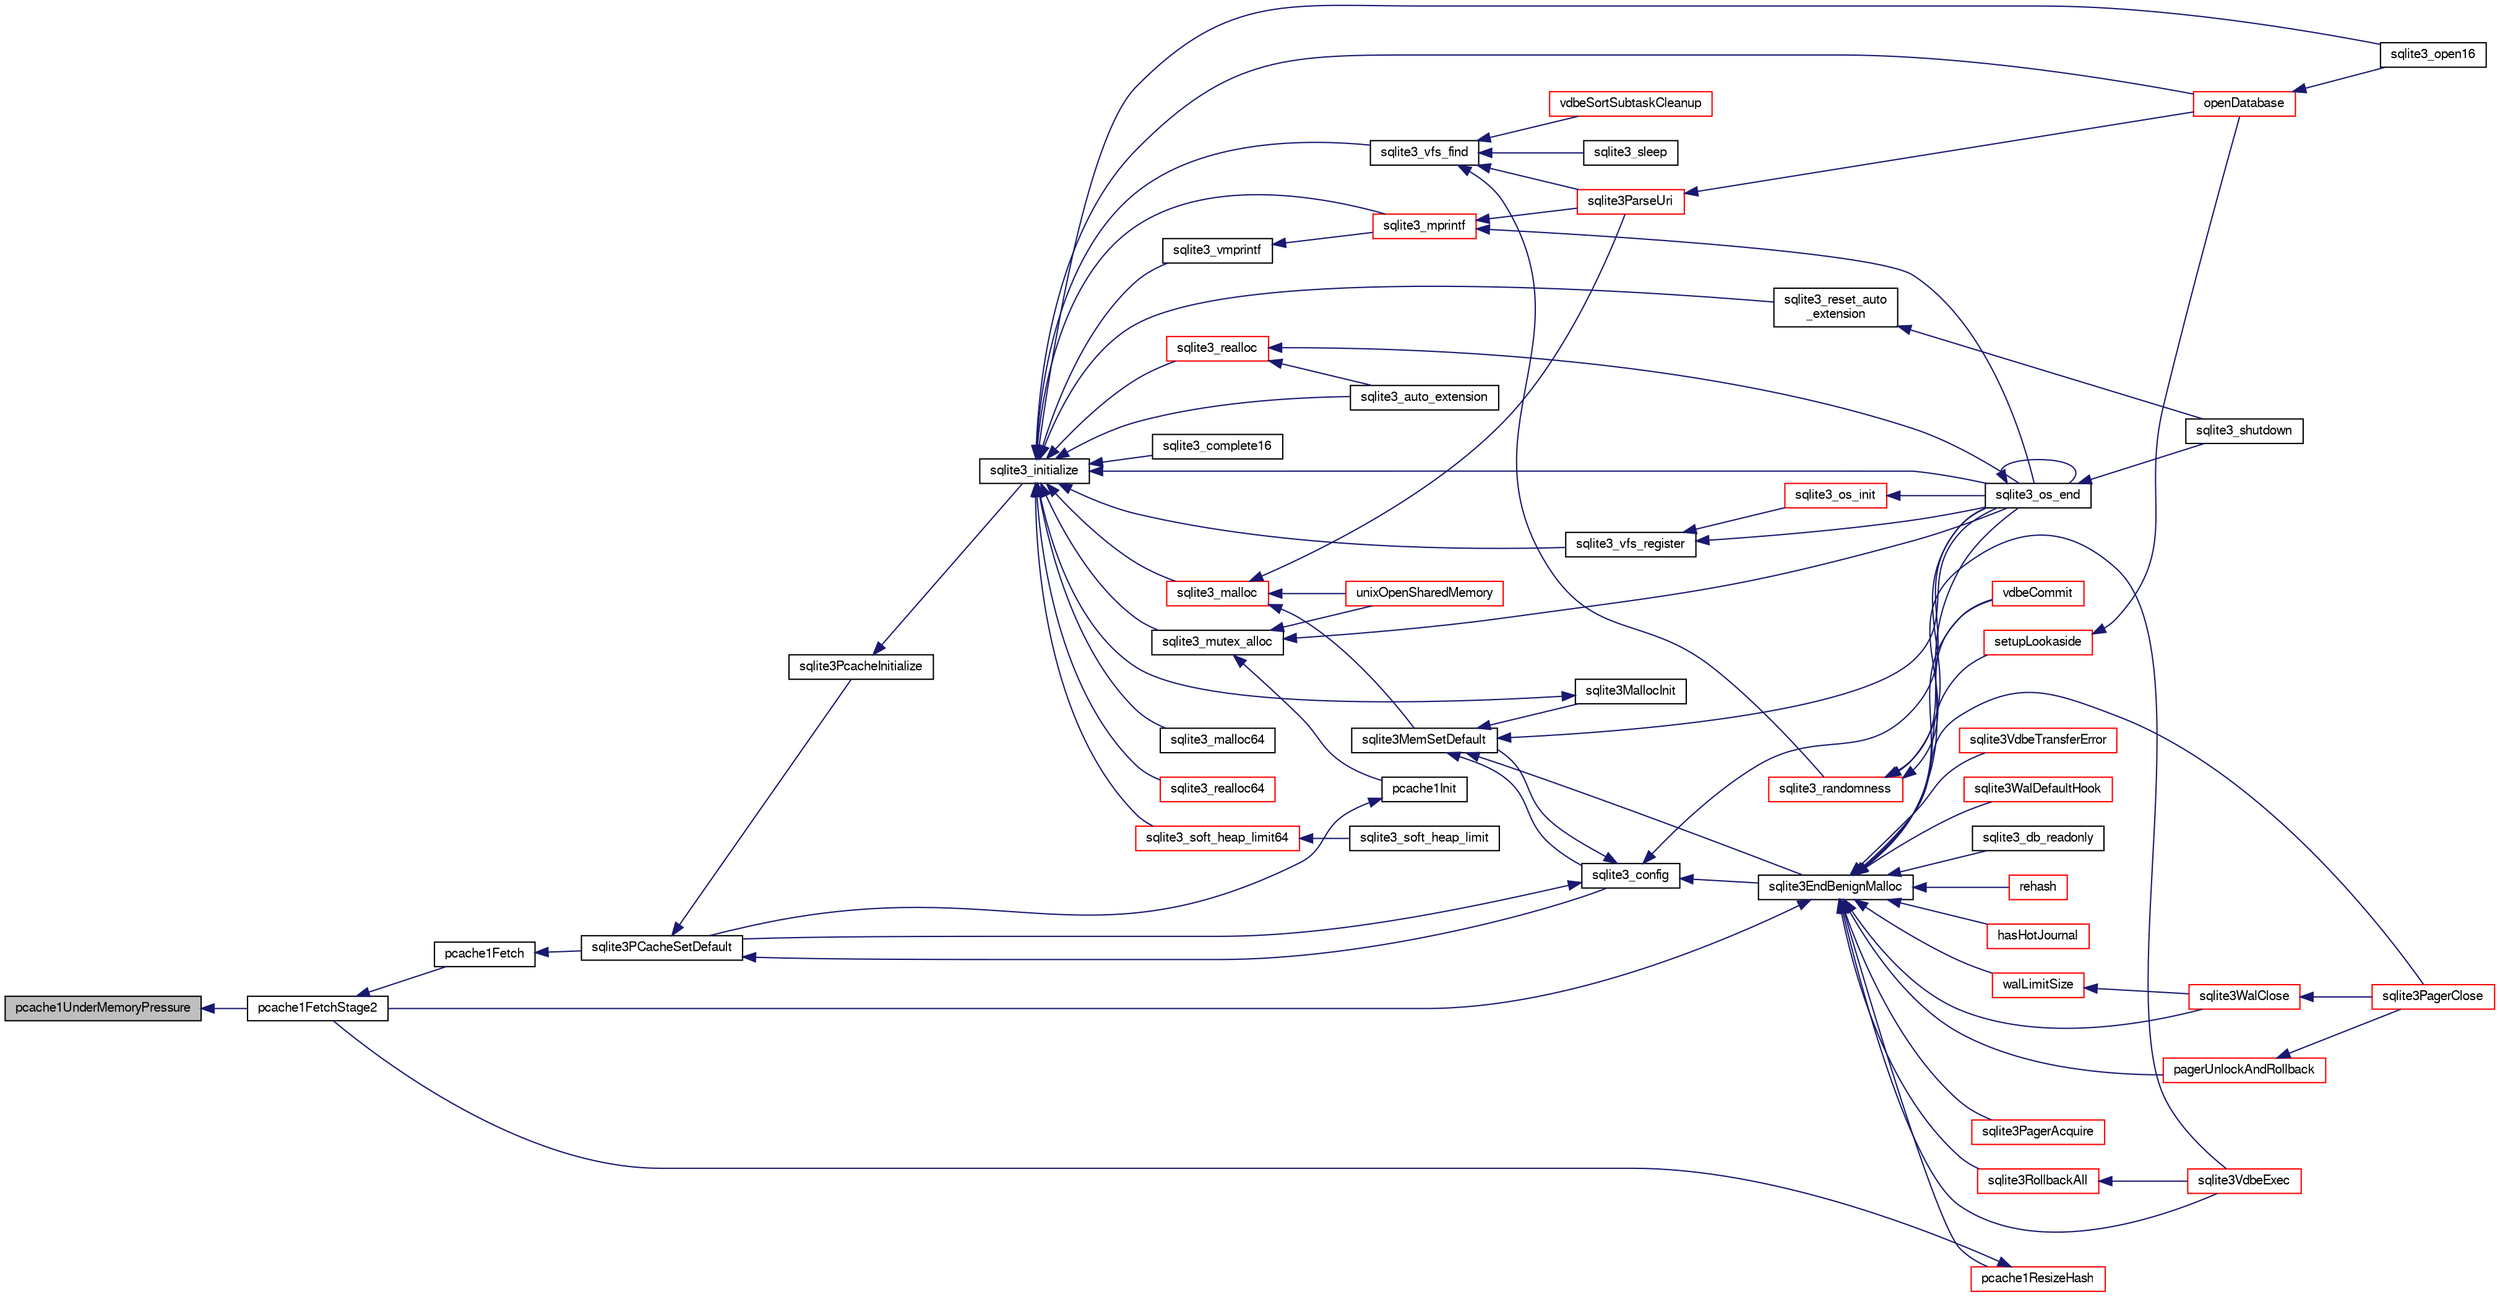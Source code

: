 digraph "pcache1UnderMemoryPressure"
{
  edge [fontname="FreeSans",fontsize="10",labelfontname="FreeSans",labelfontsize="10"];
  node [fontname="FreeSans",fontsize="10",shape=record];
  rankdir="LR";
  Node235683 [label="pcache1UnderMemoryPressure",height=0.2,width=0.4,color="black", fillcolor="grey75", style="filled", fontcolor="black"];
  Node235683 -> Node235684 [dir="back",color="midnightblue",fontsize="10",style="solid",fontname="FreeSans"];
  Node235684 [label="pcache1FetchStage2",height=0.2,width=0.4,color="black", fillcolor="white", style="filled",URL="$sqlite3_8c.html#a30a4ee80ec88f9eb4ade1424d99585b5"];
  Node235684 -> Node235685 [dir="back",color="midnightblue",fontsize="10",style="solid",fontname="FreeSans"];
  Node235685 [label="pcache1Fetch",height=0.2,width=0.4,color="black", fillcolor="white", style="filled",URL="$sqlite3_8c.html#a745bc37e2a945b10e6b23a6fe6c35411"];
  Node235685 -> Node235686 [dir="back",color="midnightblue",fontsize="10",style="solid",fontname="FreeSans"];
  Node235686 [label="sqlite3PCacheSetDefault",height=0.2,width=0.4,color="black", fillcolor="white", style="filled",URL="$sqlite3_8c.html#a91974afe7709a742451438556ee0c70c"];
  Node235686 -> Node235687 [dir="back",color="midnightblue",fontsize="10",style="solid",fontname="FreeSans"];
  Node235687 [label="sqlite3PcacheInitialize",height=0.2,width=0.4,color="black", fillcolor="white", style="filled",URL="$sqlite3_8c.html#a2902c61ddc88bea002c4d69fe4052b1f"];
  Node235687 -> Node235688 [dir="back",color="midnightblue",fontsize="10",style="solid",fontname="FreeSans"];
  Node235688 [label="sqlite3_initialize",height=0.2,width=0.4,color="black", fillcolor="white", style="filled",URL="$sqlite3_8h.html#ab0c0ee2d5d4cf8b28e9572296a8861df"];
  Node235688 -> Node235689 [dir="back",color="midnightblue",fontsize="10",style="solid",fontname="FreeSans"];
  Node235689 [label="sqlite3_vfs_find",height=0.2,width=0.4,color="black", fillcolor="white", style="filled",URL="$sqlite3_8h.html#ac201a26de3dfa1d6deb8069eb8d95627"];
  Node235689 -> Node235690 [dir="back",color="midnightblue",fontsize="10",style="solid",fontname="FreeSans"];
  Node235690 [label="sqlite3_randomness",height=0.2,width=0.4,color="red", fillcolor="white", style="filled",URL="$sqlite3_8h.html#aa452ad88657d4606e137b09c4e9315c7"];
  Node235690 -> Node235695 [dir="back",color="midnightblue",fontsize="10",style="solid",fontname="FreeSans"];
  Node235695 [label="sqlite3_os_end",height=0.2,width=0.4,color="black", fillcolor="white", style="filled",URL="$sqlite3_8h.html#a2288c95881ecca13d994e42b6a958906"];
  Node235695 -> Node235695 [dir="back",color="midnightblue",fontsize="10",style="solid",fontname="FreeSans"];
  Node235695 -> Node235696 [dir="back",color="midnightblue",fontsize="10",style="solid",fontname="FreeSans"];
  Node235696 [label="sqlite3_shutdown",height=0.2,width=0.4,color="black", fillcolor="white", style="filled",URL="$sqlite3_8h.html#aeaf9947fe863ba3d3aca061475e3af2e"];
  Node235690 -> Node235973 [dir="back",color="midnightblue",fontsize="10",style="solid",fontname="FreeSans"];
  Node235973 [label="vdbeCommit",height=0.2,width=0.4,color="red", fillcolor="white", style="filled",URL="$sqlite3_8c.html#a5d7f1e0625451b987728f600cfe1b92d"];
  Node235690 -> Node235704 [dir="back",color="midnightblue",fontsize="10",style="solid",fontname="FreeSans"];
  Node235704 [label="sqlite3VdbeExec",height=0.2,width=0.4,color="red", fillcolor="white", style="filled",URL="$sqlite3_8c.html#a8ce40a614bdc56719c4d642b1e4dfb21"];
  Node235689 -> Node236094 [dir="back",color="midnightblue",fontsize="10",style="solid",fontname="FreeSans"];
  Node236094 [label="vdbeSortSubtaskCleanup",height=0.2,width=0.4,color="red", fillcolor="white", style="filled",URL="$sqlite3_8c.html#abc8ce4c3ef58cc10f5b27642aab32b30"];
  Node235689 -> Node236097 [dir="back",color="midnightblue",fontsize="10",style="solid",fontname="FreeSans"];
  Node236097 [label="sqlite3ParseUri",height=0.2,width=0.4,color="red", fillcolor="white", style="filled",URL="$sqlite3_8c.html#aaa912f29a67460d8b2186c97056e8767"];
  Node236097 -> Node235939 [dir="back",color="midnightblue",fontsize="10",style="solid",fontname="FreeSans"];
  Node235939 [label="openDatabase",height=0.2,width=0.4,color="red", fillcolor="white", style="filled",URL="$sqlite3_8c.html#a6a9c3bc3a64234e863413f41db473758"];
  Node235939 -> Node235942 [dir="back",color="midnightblue",fontsize="10",style="solid",fontname="FreeSans"];
  Node235942 [label="sqlite3_open16",height=0.2,width=0.4,color="black", fillcolor="white", style="filled",URL="$sqlite3_8h.html#adbc401bb96713f32e553db32f6f3ca33"];
  Node235689 -> Node236098 [dir="back",color="midnightblue",fontsize="10",style="solid",fontname="FreeSans"];
  Node236098 [label="sqlite3_sleep",height=0.2,width=0.4,color="black", fillcolor="white", style="filled",URL="$sqlite3_8h.html#ad0c133ddbbecb6433f3c6ebef8966efa"];
  Node235688 -> Node236099 [dir="back",color="midnightblue",fontsize="10",style="solid",fontname="FreeSans"];
  Node236099 [label="sqlite3_vfs_register",height=0.2,width=0.4,color="black", fillcolor="white", style="filled",URL="$sqlite3_8h.html#a7184b289ccd4c4c7200589137d88c4ae"];
  Node236099 -> Node236100 [dir="back",color="midnightblue",fontsize="10",style="solid",fontname="FreeSans"];
  Node236100 [label="sqlite3_os_init",height=0.2,width=0.4,color="red", fillcolor="white", style="filled",URL="$sqlite3_8h.html#acebc2290d00a32d3afe2361f2979038b"];
  Node236100 -> Node235695 [dir="back",color="midnightblue",fontsize="10",style="solid",fontname="FreeSans"];
  Node236099 -> Node235695 [dir="back",color="midnightblue",fontsize="10",style="solid",fontname="FreeSans"];
  Node235688 -> Node236102 [dir="back",color="midnightblue",fontsize="10",style="solid",fontname="FreeSans"];
  Node236102 [label="sqlite3_mutex_alloc",height=0.2,width=0.4,color="black", fillcolor="white", style="filled",URL="$sqlite3_8h.html#aa3f89418cd18e99596435c958b29b650"];
  Node236102 -> Node236103 [dir="back",color="midnightblue",fontsize="10",style="solid",fontname="FreeSans"];
  Node236103 [label="unixOpenSharedMemory",height=0.2,width=0.4,color="red", fillcolor="white", style="filled",URL="$sqlite3_8c.html#a30775afa2e08ca6ddc7853326afed7c7"];
  Node236102 -> Node235695 [dir="back",color="midnightblue",fontsize="10",style="solid",fontname="FreeSans"];
  Node236102 -> Node236105 [dir="back",color="midnightblue",fontsize="10",style="solid",fontname="FreeSans"];
  Node236105 [label="pcache1Init",height=0.2,width=0.4,color="black", fillcolor="white", style="filled",URL="$sqlite3_8c.html#a05e9c1daf3dd812db1d769b69b20e069"];
  Node236105 -> Node235686 [dir="back",color="midnightblue",fontsize="10",style="solid",fontname="FreeSans"];
  Node235688 -> Node236106 [dir="back",color="midnightblue",fontsize="10",style="solid",fontname="FreeSans"];
  Node236106 [label="sqlite3_soft_heap_limit64",height=0.2,width=0.4,color="red", fillcolor="white", style="filled",URL="$sqlite3_8h.html#ab37b3a4d1652e3acb2c43d1252e6b852"];
  Node236106 -> Node236107 [dir="back",color="midnightblue",fontsize="10",style="solid",fontname="FreeSans"];
  Node236107 [label="sqlite3_soft_heap_limit",height=0.2,width=0.4,color="black", fillcolor="white", style="filled",URL="$sqlite3_8h.html#a18c3472581de3072201723e798524fdc"];
  Node235688 -> Node236108 [dir="back",color="midnightblue",fontsize="10",style="solid",fontname="FreeSans"];
  Node236108 [label="sqlite3_malloc",height=0.2,width=0.4,color="red", fillcolor="white", style="filled",URL="$sqlite3_8h.html#a510e31845345737f17d86ce0b2328356"];
  Node236108 -> Node236109 [dir="back",color="midnightblue",fontsize="10",style="solid",fontname="FreeSans"];
  Node236109 [label="sqlite3MemSetDefault",height=0.2,width=0.4,color="black", fillcolor="white", style="filled",URL="$sqlite3_8c.html#a162fbfd727e92c5f8f72625b5ff62549"];
  Node236109 -> Node236110 [dir="back",color="midnightblue",fontsize="10",style="solid",fontname="FreeSans"];
  Node236110 [label="sqlite3EndBenignMalloc",height=0.2,width=0.4,color="black", fillcolor="white", style="filled",URL="$sqlite3_8c.html#a4582127cc64d483dc66c7acf9d8d8fbb"];
  Node236110 -> Node236111 [dir="back",color="midnightblue",fontsize="10",style="solid",fontname="FreeSans"];
  Node236111 [label="rehash",height=0.2,width=0.4,color="red", fillcolor="white", style="filled",URL="$sqlite3_8c.html#a4851529638f6c7af16239ee6e2dcc628"];
  Node236110 -> Node235695 [dir="back",color="midnightblue",fontsize="10",style="solid",fontname="FreeSans"];
  Node236110 -> Node236160 [dir="back",color="midnightblue",fontsize="10",style="solid",fontname="FreeSans"];
  Node236160 [label="pcache1ResizeHash",height=0.2,width=0.4,color="red", fillcolor="white", style="filled",URL="$sqlite3_8c.html#a7795922581c79a689c6e954dad69c037"];
  Node236160 -> Node235684 [dir="back",color="midnightblue",fontsize="10",style="solid",fontname="FreeSans"];
  Node236110 -> Node235684 [dir="back",color="midnightblue",fontsize="10",style="solid",fontname="FreeSans"];
  Node236110 -> Node236044 [dir="back",color="midnightblue",fontsize="10",style="solid",fontname="FreeSans"];
  Node236044 [label="pagerUnlockAndRollback",height=0.2,width=0.4,color="red", fillcolor="white", style="filled",URL="$sqlite3_8c.html#a02d96b7bf62c3b13ba905d168914518c"];
  Node236044 -> Node236045 [dir="back",color="midnightblue",fontsize="10",style="solid",fontname="FreeSans"];
  Node236045 [label="sqlite3PagerClose",height=0.2,width=0.4,color="red", fillcolor="white", style="filled",URL="$sqlite3_8c.html#af94b1f96b60689fd09422cce2c85f53f"];
  Node236110 -> Node236045 [dir="back",color="midnightblue",fontsize="10",style="solid",fontname="FreeSans"];
  Node236110 -> Node236162 [dir="back",color="midnightblue",fontsize="10",style="solid",fontname="FreeSans"];
  Node236162 [label="hasHotJournal",height=0.2,width=0.4,color="red", fillcolor="white", style="filled",URL="$sqlite3_8c.html#a875dc699b7a0e8ab6ba19170e5096d5e"];
  Node236110 -> Node236047 [dir="back",color="midnightblue",fontsize="10",style="solid",fontname="FreeSans"];
  Node236047 [label="sqlite3PagerAcquire",height=0.2,width=0.4,color="red", fillcolor="white", style="filled",URL="$sqlite3_8c.html#a22a53daafd2bd778cda390312651f994"];
  Node236110 -> Node236163 [dir="back",color="midnightblue",fontsize="10",style="solid",fontname="FreeSans"];
  Node236163 [label="walLimitSize",height=0.2,width=0.4,color="red", fillcolor="white", style="filled",URL="$sqlite3_8c.html#a7d814227c8fb4a3441c42e9f2fdade3b"];
  Node236163 -> Node236164 [dir="back",color="midnightblue",fontsize="10",style="solid",fontname="FreeSans"];
  Node236164 [label="sqlite3WalClose",height=0.2,width=0.4,color="red", fillcolor="white", style="filled",URL="$sqlite3_8c.html#abfd7d36ec6ea41ecb2717dd4c6b0571e"];
  Node236164 -> Node236045 [dir="back",color="midnightblue",fontsize="10",style="solid",fontname="FreeSans"];
  Node236110 -> Node236164 [dir="back",color="midnightblue",fontsize="10",style="solid",fontname="FreeSans"];
  Node236110 -> Node235973 [dir="back",color="midnightblue",fontsize="10",style="solid",fontname="FreeSans"];
  Node236110 -> Node236166 [dir="back",color="midnightblue",fontsize="10",style="solid",fontname="FreeSans"];
  Node236166 [label="sqlite3VdbeTransferError",height=0.2,width=0.4,color="red", fillcolor="white", style="filled",URL="$sqlite3_8c.html#aaf4a567b51602bb6d7bb150e6c72de69"];
  Node236110 -> Node235704 [dir="back",color="midnightblue",fontsize="10",style="solid",fontname="FreeSans"];
  Node236110 -> Node236167 [dir="back",color="midnightblue",fontsize="10",style="solid",fontname="FreeSans"];
  Node236167 [label="setupLookaside",height=0.2,width=0.4,color="red", fillcolor="white", style="filled",URL="$sqlite3_8c.html#a83e30e8059c0e1a0537a569a91ce81e5"];
  Node236167 -> Node235939 [dir="back",color="midnightblue",fontsize="10",style="solid",fontname="FreeSans"];
  Node236110 -> Node235922 [dir="back",color="midnightblue",fontsize="10",style="solid",fontname="FreeSans"];
  Node235922 [label="sqlite3RollbackAll",height=0.2,width=0.4,color="red", fillcolor="white", style="filled",URL="$sqlite3_8c.html#ad902dd388d73208539f557962e3fe6bb"];
  Node235922 -> Node235704 [dir="back",color="midnightblue",fontsize="10",style="solid",fontname="FreeSans"];
  Node236110 -> Node236169 [dir="back",color="midnightblue",fontsize="10",style="solid",fontname="FreeSans"];
  Node236169 [label="sqlite3WalDefaultHook",height=0.2,width=0.4,color="red", fillcolor="white", style="filled",URL="$sqlite3_8c.html#a4a9ed7c3fcab46b3d82eb79ede8c4f77"];
  Node236110 -> Node236171 [dir="back",color="midnightblue",fontsize="10",style="solid",fontname="FreeSans"];
  Node236171 [label="sqlite3_db_readonly",height=0.2,width=0.4,color="black", fillcolor="white", style="filled",URL="$sqlite3_8h.html#a96c378e7022e7a8a375e23f7fc662cdd"];
  Node236109 -> Node236172 [dir="back",color="midnightblue",fontsize="10",style="solid",fontname="FreeSans"];
  Node236172 [label="sqlite3MallocInit",height=0.2,width=0.4,color="black", fillcolor="white", style="filled",URL="$sqlite3_8c.html#a9e06f9e7cad0d83ce80ab493c9533552"];
  Node236172 -> Node235688 [dir="back",color="midnightblue",fontsize="10",style="solid",fontname="FreeSans"];
  Node236109 -> Node235695 [dir="back",color="midnightblue",fontsize="10",style="solid",fontname="FreeSans"];
  Node236109 -> Node236173 [dir="back",color="midnightblue",fontsize="10",style="solid",fontname="FreeSans"];
  Node236173 [label="sqlite3_config",height=0.2,width=0.4,color="black", fillcolor="white", style="filled",URL="$sqlite3_8h.html#a74ad420b6f26bc06a04ff6ecec8a8c91"];
  Node236173 -> Node236110 [dir="back",color="midnightblue",fontsize="10",style="solid",fontname="FreeSans"];
  Node236173 -> Node236109 [dir="back",color="midnightblue",fontsize="10",style="solid",fontname="FreeSans"];
  Node236173 -> Node235695 [dir="back",color="midnightblue",fontsize="10",style="solid",fontname="FreeSans"];
  Node236173 -> Node235686 [dir="back",color="midnightblue",fontsize="10",style="solid",fontname="FreeSans"];
  Node236108 -> Node236103 [dir="back",color="midnightblue",fontsize="10",style="solid",fontname="FreeSans"];
  Node236108 -> Node236097 [dir="back",color="midnightblue",fontsize="10",style="solid",fontname="FreeSans"];
  Node235688 -> Node236441 [dir="back",color="midnightblue",fontsize="10",style="solid",fontname="FreeSans"];
  Node236441 [label="sqlite3_malloc64",height=0.2,width=0.4,color="black", fillcolor="white", style="filled",URL="$sqlite3_8h.html#a12b7ee85e539ea28c130c5c75b96a82a"];
  Node235688 -> Node236442 [dir="back",color="midnightblue",fontsize="10",style="solid",fontname="FreeSans"];
  Node236442 [label="sqlite3_realloc",height=0.2,width=0.4,color="red", fillcolor="white", style="filled",URL="$sqlite3_8h.html#a627f0eeface58024ef47403d8cc76b35"];
  Node236442 -> Node235695 [dir="back",color="midnightblue",fontsize="10",style="solid",fontname="FreeSans"];
  Node236442 -> Node236458 [dir="back",color="midnightblue",fontsize="10",style="solid",fontname="FreeSans"];
  Node236458 [label="sqlite3_auto_extension",height=0.2,width=0.4,color="black", fillcolor="white", style="filled",URL="$sqlite3_8h.html#a85a95b45e94f6bcd52aa39b6acdb36d7"];
  Node235688 -> Node236460 [dir="back",color="midnightblue",fontsize="10",style="solid",fontname="FreeSans"];
  Node236460 [label="sqlite3_realloc64",height=0.2,width=0.4,color="red", fillcolor="white", style="filled",URL="$sqlite3_8h.html#afe88c85e9f864a3fd92941cad197245d"];
  Node235688 -> Node236248 [dir="back",color="midnightblue",fontsize="10",style="solid",fontname="FreeSans"];
  Node236248 [label="sqlite3_vmprintf",height=0.2,width=0.4,color="black", fillcolor="white", style="filled",URL="$sqlite3_8h.html#ac240de67ddf003828f16a6d9dd3fa3ca"];
  Node236248 -> Node236249 [dir="back",color="midnightblue",fontsize="10",style="solid",fontname="FreeSans"];
  Node236249 [label="sqlite3_mprintf",height=0.2,width=0.4,color="red", fillcolor="white", style="filled",URL="$sqlite3_8h.html#a9533933e57f7ccbb48c32041ce3a8862"];
  Node236249 -> Node235695 [dir="back",color="midnightblue",fontsize="10",style="solid",fontname="FreeSans"];
  Node236249 -> Node236097 [dir="back",color="midnightblue",fontsize="10",style="solid",fontname="FreeSans"];
  Node235688 -> Node236249 [dir="back",color="midnightblue",fontsize="10",style="solid",fontname="FreeSans"];
  Node235688 -> Node235695 [dir="back",color="midnightblue",fontsize="10",style="solid",fontname="FreeSans"];
  Node235688 -> Node236458 [dir="back",color="midnightblue",fontsize="10",style="solid",fontname="FreeSans"];
  Node235688 -> Node236560 [dir="back",color="midnightblue",fontsize="10",style="solid",fontname="FreeSans"];
  Node236560 [label="sqlite3_reset_auto\l_extension",height=0.2,width=0.4,color="black", fillcolor="white", style="filled",URL="$sqlite3_8h.html#ac33f4064ae6690cada7bdc89e8153ffc"];
  Node236560 -> Node235696 [dir="back",color="midnightblue",fontsize="10",style="solid",fontname="FreeSans"];
  Node235688 -> Node236425 [dir="back",color="midnightblue",fontsize="10",style="solid",fontname="FreeSans"];
  Node236425 [label="sqlite3_complete16",height=0.2,width=0.4,color="black", fillcolor="white", style="filled",URL="$sqlite3_8h.html#a3260341c2ef82787acca48414a1d03a1"];
  Node235688 -> Node235939 [dir="back",color="midnightblue",fontsize="10",style="solid",fontname="FreeSans"];
  Node235688 -> Node235942 [dir="back",color="midnightblue",fontsize="10",style="solid",fontname="FreeSans"];
  Node235686 -> Node236173 [dir="back",color="midnightblue",fontsize="10",style="solid",fontname="FreeSans"];
}
